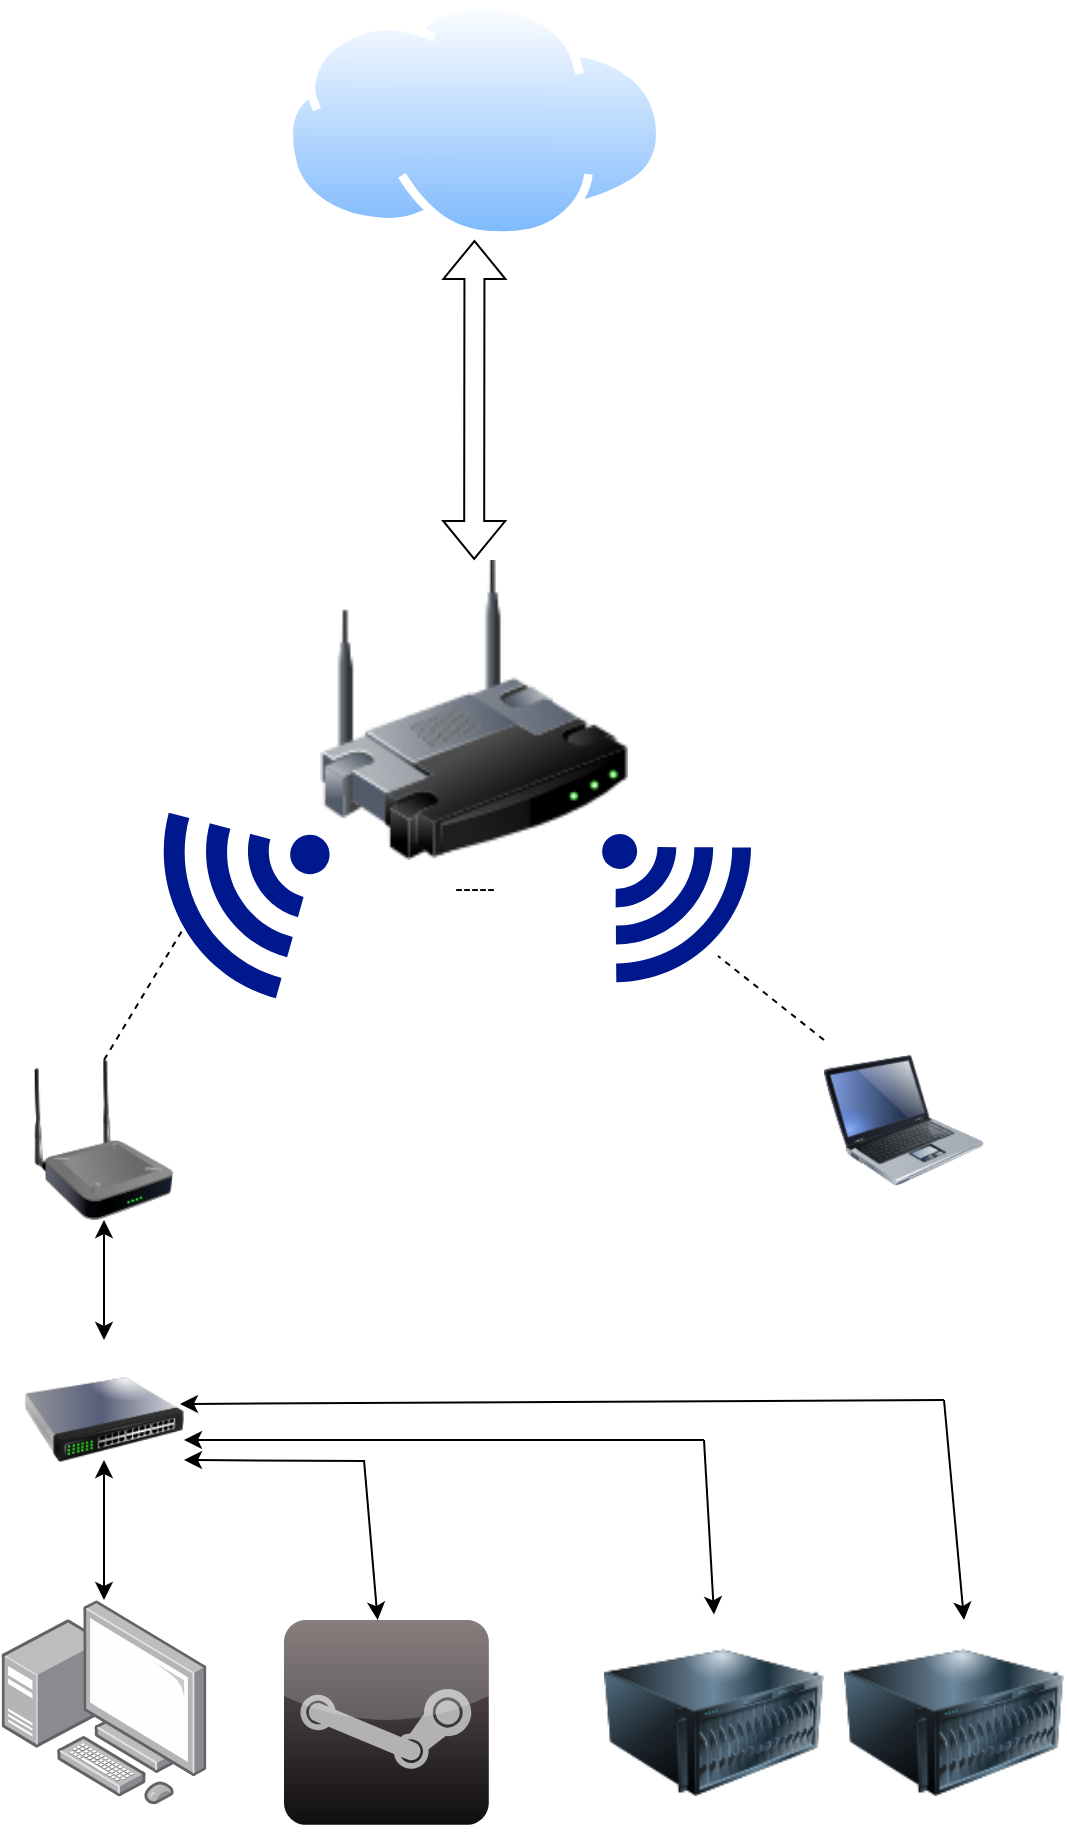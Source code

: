 <mxfile version="26.1.3">
  <diagram name="Page-1" id="FADiuET7CDFvHQpTo7_U">
    <mxGraphModel dx="989" dy="541" grid="1" gridSize="10" guides="1" tooltips="1" connect="1" arrows="1" fold="1" page="1" pageScale="1" pageWidth="850" pageHeight="1100" math="0" shadow="0">
      <root>
        <mxCell id="0" />
        <mxCell id="1" parent="0" />
        <mxCell id="tlFYSQVCx428-hlBEmAo-2" value="-----" style="image;html=1;image=img/lib/clip_art/networking/Wireless_Router_128x128.png" vertex="1" parent="1">
          <mxGeometry x="340" y="390" width="170" height="150" as="geometry" />
        </mxCell>
        <mxCell id="tlFYSQVCx428-hlBEmAo-3" value="" style="image;aspect=fixed;perimeter=ellipsePerimeter;html=1;align=center;shadow=0;dashed=0;spacingTop=3;image=img/lib/active_directory/internet_cloud.svg;" vertex="1" parent="1">
          <mxGeometry x="330" y="110" width="190.48" height="120" as="geometry" />
        </mxCell>
        <mxCell id="tlFYSQVCx428-hlBEmAo-4" value="" style="shape=flexArrow;endArrow=classic;startArrow=classic;html=1;rounded=0;entryX=0.5;entryY=1;entryDx=0;entryDy=0;" edge="1" parent="1" source="tlFYSQVCx428-hlBEmAo-2" target="tlFYSQVCx428-hlBEmAo-3">
          <mxGeometry width="100" height="100" relative="1" as="geometry">
            <mxPoint x="380" y="390" as="sourcePoint" />
            <mxPoint x="400" y="250" as="targetPoint" />
          </mxGeometry>
        </mxCell>
        <mxCell id="tlFYSQVCx428-hlBEmAo-5" value="" style="shape=image;html=1;verticalAlign=top;verticalLabelPosition=bottom;labelBackgroundColor=#ffffff;imageAspect=0;aspect=fixed;image=https://cdn0.iconfinder.com/data/icons/phosphor-fill-vol-4/256/sim-card-fill-128.png" vertex="1" parent="1">
          <mxGeometry x="450" y="400" width="78" height="78" as="geometry" />
        </mxCell>
        <mxCell id="tlFYSQVCx428-hlBEmAo-7" value="" style="sketch=0;aspect=fixed;pointerEvents=1;shadow=0;dashed=0;html=1;strokeColor=none;labelPosition=center;verticalLabelPosition=bottom;verticalAlign=top;align=center;fillColor=#00188D;shape=mxgraph.mscae.enterprise.wireless_connection;rotation=45;" vertex="1" parent="1">
          <mxGeometry x="480" y="510" width="80" height="95.24" as="geometry" />
        </mxCell>
        <mxCell id="tlFYSQVCx428-hlBEmAo-8" value="" style="sketch=0;aspect=fixed;pointerEvents=1;shadow=0;dashed=0;html=1;strokeColor=none;labelPosition=center;verticalLabelPosition=bottom;verticalAlign=top;align=center;fillColor=#00188D;shape=mxgraph.mscae.enterprise.wireless_connection;rotation=-210;" vertex="1" parent="1">
          <mxGeometry x="267.69" y="501.39" width="90" height="107.14" as="geometry" />
        </mxCell>
        <mxCell id="tlFYSQVCx428-hlBEmAo-11" value="" style="image;html=1;image=img/lib/clip_art/networking/Repeater_128x128.png" vertex="1" parent="1">
          <mxGeometry x="200" y="640" width="80" height="80" as="geometry" />
        </mxCell>
        <mxCell id="tlFYSQVCx428-hlBEmAo-19" value="" style="image;html=1;image=img/lib/clip_art/networking/Switch_128x128.png" vertex="1" parent="1">
          <mxGeometry x="200" y="780" width="80" height="80" as="geometry" />
        </mxCell>
        <mxCell id="tlFYSQVCx428-hlBEmAo-22" value="" style="endArrow=none;dashed=1;html=1;rounded=0;entryX=0.92;entryY=0.5;entryDx=0;entryDy=0;entryPerimeter=0;exitX=0.5;exitY=0;exitDx=0;exitDy=0;" edge="1" parent="1" source="tlFYSQVCx428-hlBEmAo-11" target="tlFYSQVCx428-hlBEmAo-8">
          <mxGeometry width="50" height="50" relative="1" as="geometry">
            <mxPoint x="400" y="790" as="sourcePoint" />
            <mxPoint x="450" y="740" as="targetPoint" />
            <Array as="points" />
          </mxGeometry>
        </mxCell>
        <mxCell id="tlFYSQVCx428-hlBEmAo-23" value="" style="endArrow=classic;startArrow=classic;html=1;rounded=0;entryX=0.5;entryY=1;entryDx=0;entryDy=0;" edge="1" parent="1" source="tlFYSQVCx428-hlBEmAo-19" target="tlFYSQVCx428-hlBEmAo-11">
          <mxGeometry width="50" height="50" relative="1" as="geometry">
            <mxPoint x="200" y="800" as="sourcePoint" />
            <mxPoint x="250" y="750" as="targetPoint" />
          </mxGeometry>
        </mxCell>
        <mxCell id="tlFYSQVCx428-hlBEmAo-25" value="" style="endArrow=classic;startArrow=classic;html=1;rounded=0;" edge="1" parent="1" source="tlFYSQVCx428-hlBEmAo-26">
          <mxGeometry width="50" height="50" relative="1" as="geometry">
            <mxPoint x="190" y="890" as="sourcePoint" />
            <mxPoint x="240" y="840" as="targetPoint" />
          </mxGeometry>
        </mxCell>
        <mxCell id="tlFYSQVCx428-hlBEmAo-26" value="" style="image;points=[];aspect=fixed;html=1;align=center;shadow=0;dashed=0;image=img/lib/allied_telesis/computer_and_terminals/Personal_Computer_with_Server.svg;" vertex="1" parent="1">
          <mxGeometry x="188.8" y="910" width="102.4" height="102.4" as="geometry" />
        </mxCell>
        <mxCell id="tlFYSQVCx428-hlBEmAo-27" value="" style="dashed=0;outlineConnect=0;html=1;align=center;labelPosition=center;verticalLabelPosition=bottom;verticalAlign=top;shape=mxgraph.webicons.steam;fillColor=#695D5D;gradientColor=#100E0E" vertex="1" parent="1">
          <mxGeometry x="330" y="920" width="102.4" height="102.4" as="geometry" />
        </mxCell>
        <mxCell id="tlFYSQVCx428-hlBEmAo-28" value="" style="shape=image;html=1;verticalAlign=top;verticalLabelPosition=bottom;labelBackgroundColor=#ffffff;imageAspect=0;aspect=fixed;image=https://cdn0.iconfinder.com/data/icons/game-asset-1/24/controller-128.png" vertex="1" parent="1">
          <mxGeometry x="410" y="900" width="60" height="60" as="geometry" />
        </mxCell>
        <mxCell id="tlFYSQVCx428-hlBEmAo-29" value="" style="image;html=1;image=img/lib/clip_art/computers/Laptop_128x128.png" vertex="1" parent="1">
          <mxGeometry x="600" y="630" width="80" height="80" as="geometry" />
        </mxCell>
        <mxCell id="tlFYSQVCx428-hlBEmAo-30" value="" style="image;html=1;image=img/lib/clip_art/computers/Server_128x128.png" vertex="1" parent="1">
          <mxGeometry x="490" y="917.2" width="110" height="108" as="geometry" />
        </mxCell>
        <mxCell id="tlFYSQVCx428-hlBEmAo-31" value="" style="image;html=1;image=img/lib/clip_art/computers/Server_128x128.png" vertex="1" parent="1">
          <mxGeometry x="610" y="926.8" width="110" height="88.8" as="geometry" />
        </mxCell>
        <mxCell id="tlFYSQVCx428-hlBEmAo-32" value="" style="endArrow=none;dashed=1;html=1;rounded=0;entryX=1.007;entryY=0.525;entryDx=0;entryDy=0;entryPerimeter=0;exitX=0;exitY=0;exitDx=0;exitDy=0;" edge="1" parent="1" source="tlFYSQVCx428-hlBEmAo-29" target="tlFYSQVCx428-hlBEmAo-7">
          <mxGeometry width="50" height="50" relative="1" as="geometry">
            <mxPoint x="550" y="620" as="sourcePoint" />
            <mxPoint x="590" y="554" as="targetPoint" />
            <Array as="points" />
          </mxGeometry>
        </mxCell>
        <mxCell id="tlFYSQVCx428-hlBEmAo-34" value="" style="endArrow=classic;html=1;rounded=0;" edge="1" parent="1">
          <mxGeometry width="50" height="50" relative="1" as="geometry">
            <mxPoint x="370" y="840.5" as="sourcePoint" />
            <mxPoint x="280" y="840" as="targetPoint" />
          </mxGeometry>
        </mxCell>
        <mxCell id="tlFYSQVCx428-hlBEmAo-35" value="" style="endArrow=classic;html=1;rounded=0;" edge="1" parent="1" target="tlFYSQVCx428-hlBEmAo-27">
          <mxGeometry width="50" height="50" relative="1" as="geometry">
            <mxPoint x="370" y="840" as="sourcePoint" />
            <mxPoint x="420" y="780" as="targetPoint" />
          </mxGeometry>
        </mxCell>
        <mxCell id="tlFYSQVCx428-hlBEmAo-36" value="" style="endArrow=classic;html=1;rounded=0;entryX=0.975;entryY=0.4;entryDx=0;entryDy=0;entryPerimeter=0;" edge="1" parent="1" target="tlFYSQVCx428-hlBEmAo-19">
          <mxGeometry width="50" height="50" relative="1" as="geometry">
            <mxPoint x="660" y="810" as="sourcePoint" />
            <mxPoint x="210" y="870" as="targetPoint" />
          </mxGeometry>
        </mxCell>
        <mxCell id="tlFYSQVCx428-hlBEmAo-37" value="" style="endArrow=classic;html=1;rounded=0;" edge="1" parent="1">
          <mxGeometry width="50" height="50" relative="1" as="geometry">
            <mxPoint x="540" y="830" as="sourcePoint" />
            <mxPoint x="280" y="830" as="targetPoint" />
          </mxGeometry>
        </mxCell>
        <mxCell id="tlFYSQVCx428-hlBEmAo-38" value="" style="endArrow=classic;html=1;rounded=0;entryX=0.5;entryY=0;entryDx=0;entryDy=0;" edge="1" parent="1" target="tlFYSQVCx428-hlBEmAo-30">
          <mxGeometry width="50" height="50" relative="1" as="geometry">
            <mxPoint x="540" y="830" as="sourcePoint" />
            <mxPoint x="550.4" y="860" as="targetPoint" />
          </mxGeometry>
        </mxCell>
        <mxCell id="tlFYSQVCx428-hlBEmAo-39" value="" style="endArrow=classic;html=1;rounded=0;" edge="1" parent="1">
          <mxGeometry width="50" height="50" relative="1" as="geometry">
            <mxPoint x="660" y="810" as="sourcePoint" />
            <mxPoint x="670" y="920" as="targetPoint" />
          </mxGeometry>
        </mxCell>
      </root>
    </mxGraphModel>
  </diagram>
</mxfile>

